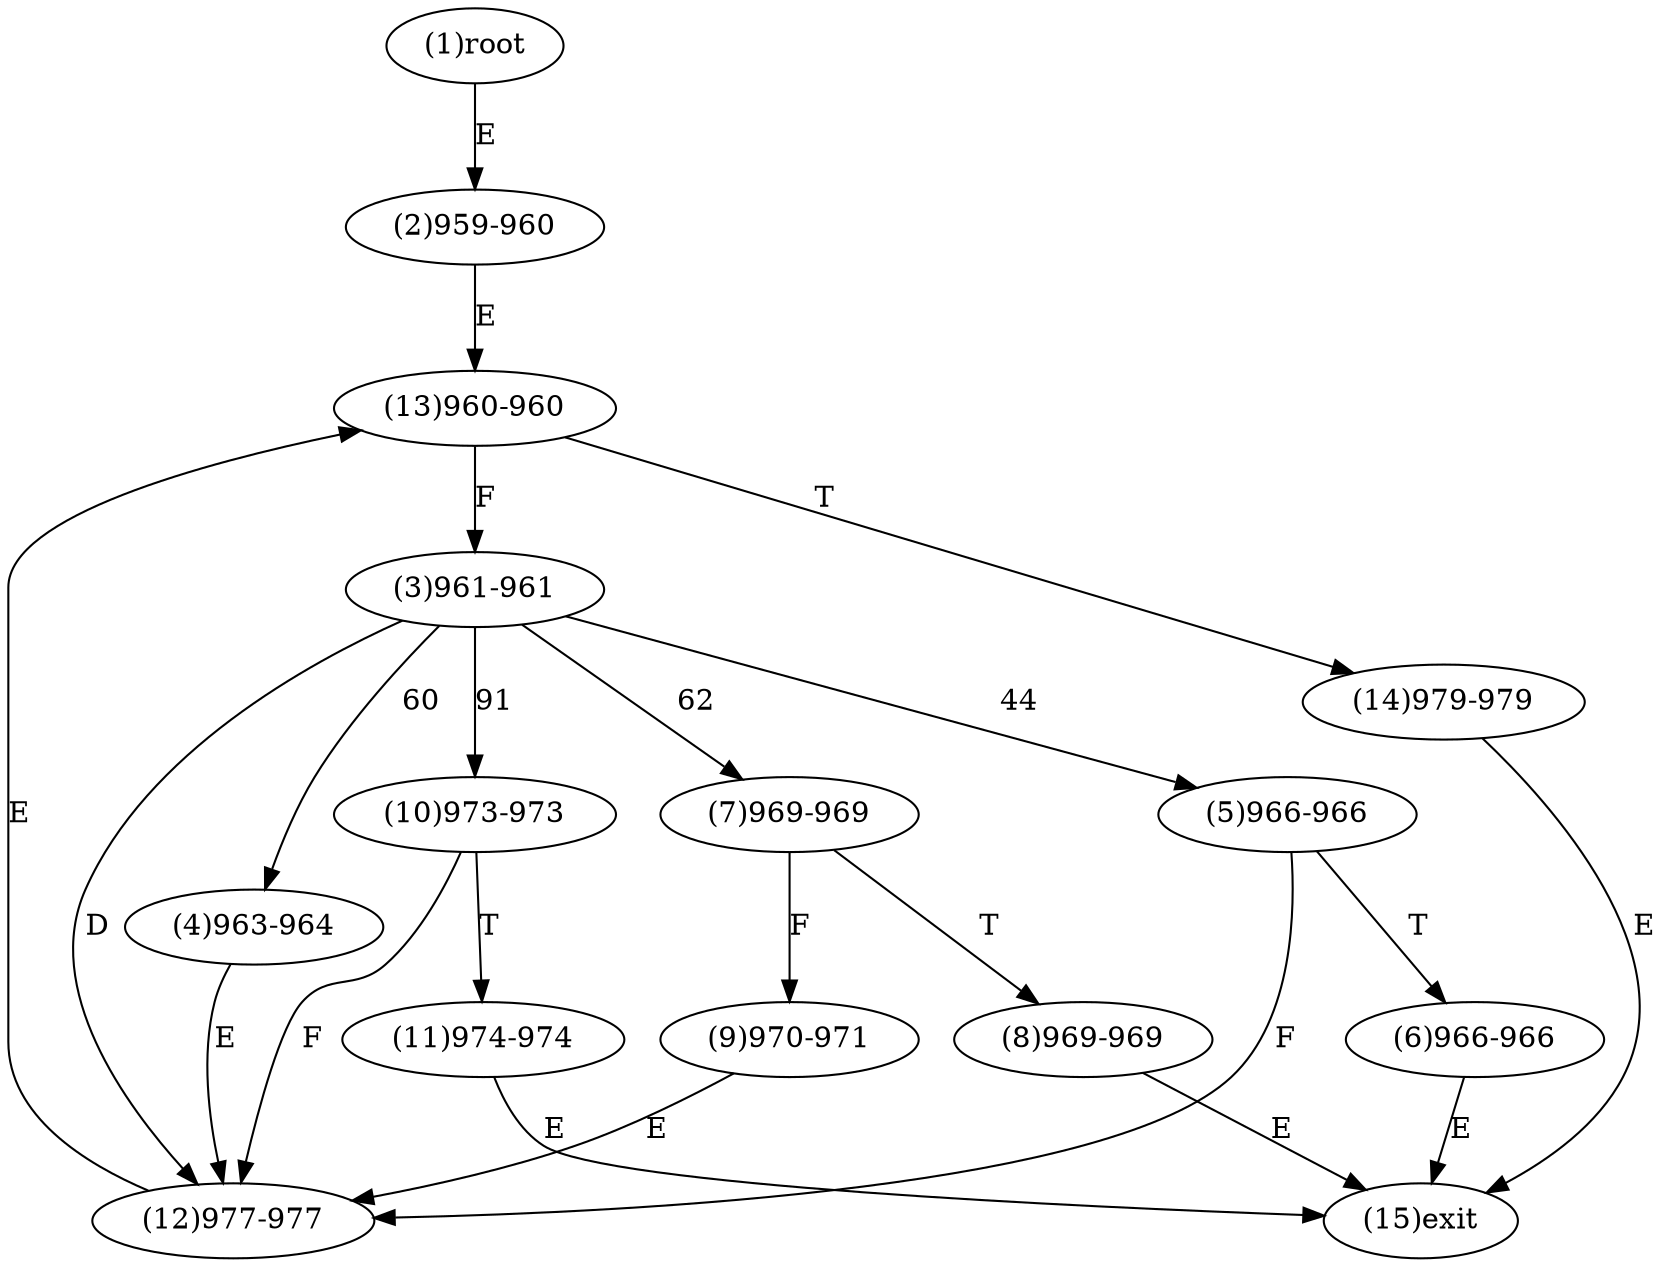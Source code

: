 digraph "" { 
1[ label="(1)root"];
2[ label="(2)959-960"];
3[ label="(3)961-961"];
4[ label="(4)963-964"];
5[ label="(5)966-966"];
6[ label="(6)966-966"];
7[ label="(7)969-969"];
8[ label="(8)969-969"];
9[ label="(9)970-971"];
10[ label="(10)973-973"];
11[ label="(11)974-974"];
12[ label="(12)977-977"];
13[ label="(13)960-960"];
14[ label="(14)979-979"];
15[ label="(15)exit"];
1->2[ label="E"];
2->13[ label="E"];
3->5[ label="44"];
3->4[ label="60"];
3->7[ label="62"];
3->10[ label="91"];
3->12[ label="D"];
4->12[ label="E"];
5->12[ label="F"];
5->6[ label="T"];
6->15[ label="E"];
7->9[ label="F"];
7->8[ label="T"];
8->15[ label="E"];
9->12[ label="E"];
10->12[ label="F"];
10->11[ label="T"];
11->15[ label="E"];
12->13[ label="E"];
13->3[ label="F"];
13->14[ label="T"];
14->15[ label="E"];
}